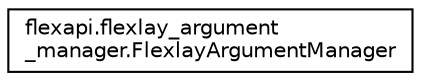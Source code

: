digraph "Graphical Class Hierarchy"
{
  edge [fontname="Helvetica",fontsize="10",labelfontname="Helvetica",labelfontsize="10"];
  node [fontname="Helvetica",fontsize="10",shape=record];
  rankdir="LR";
  Node1 [label="flexapi.flexlay_argument\l_manager.FlexlayArgumentManager",height=0.2,width=0.4,color="black", fillcolor="white", style="filled",URL="$classflexapi_1_1flexlay__argument__manager_1_1_flexlay_argument_manager.html"];
}

